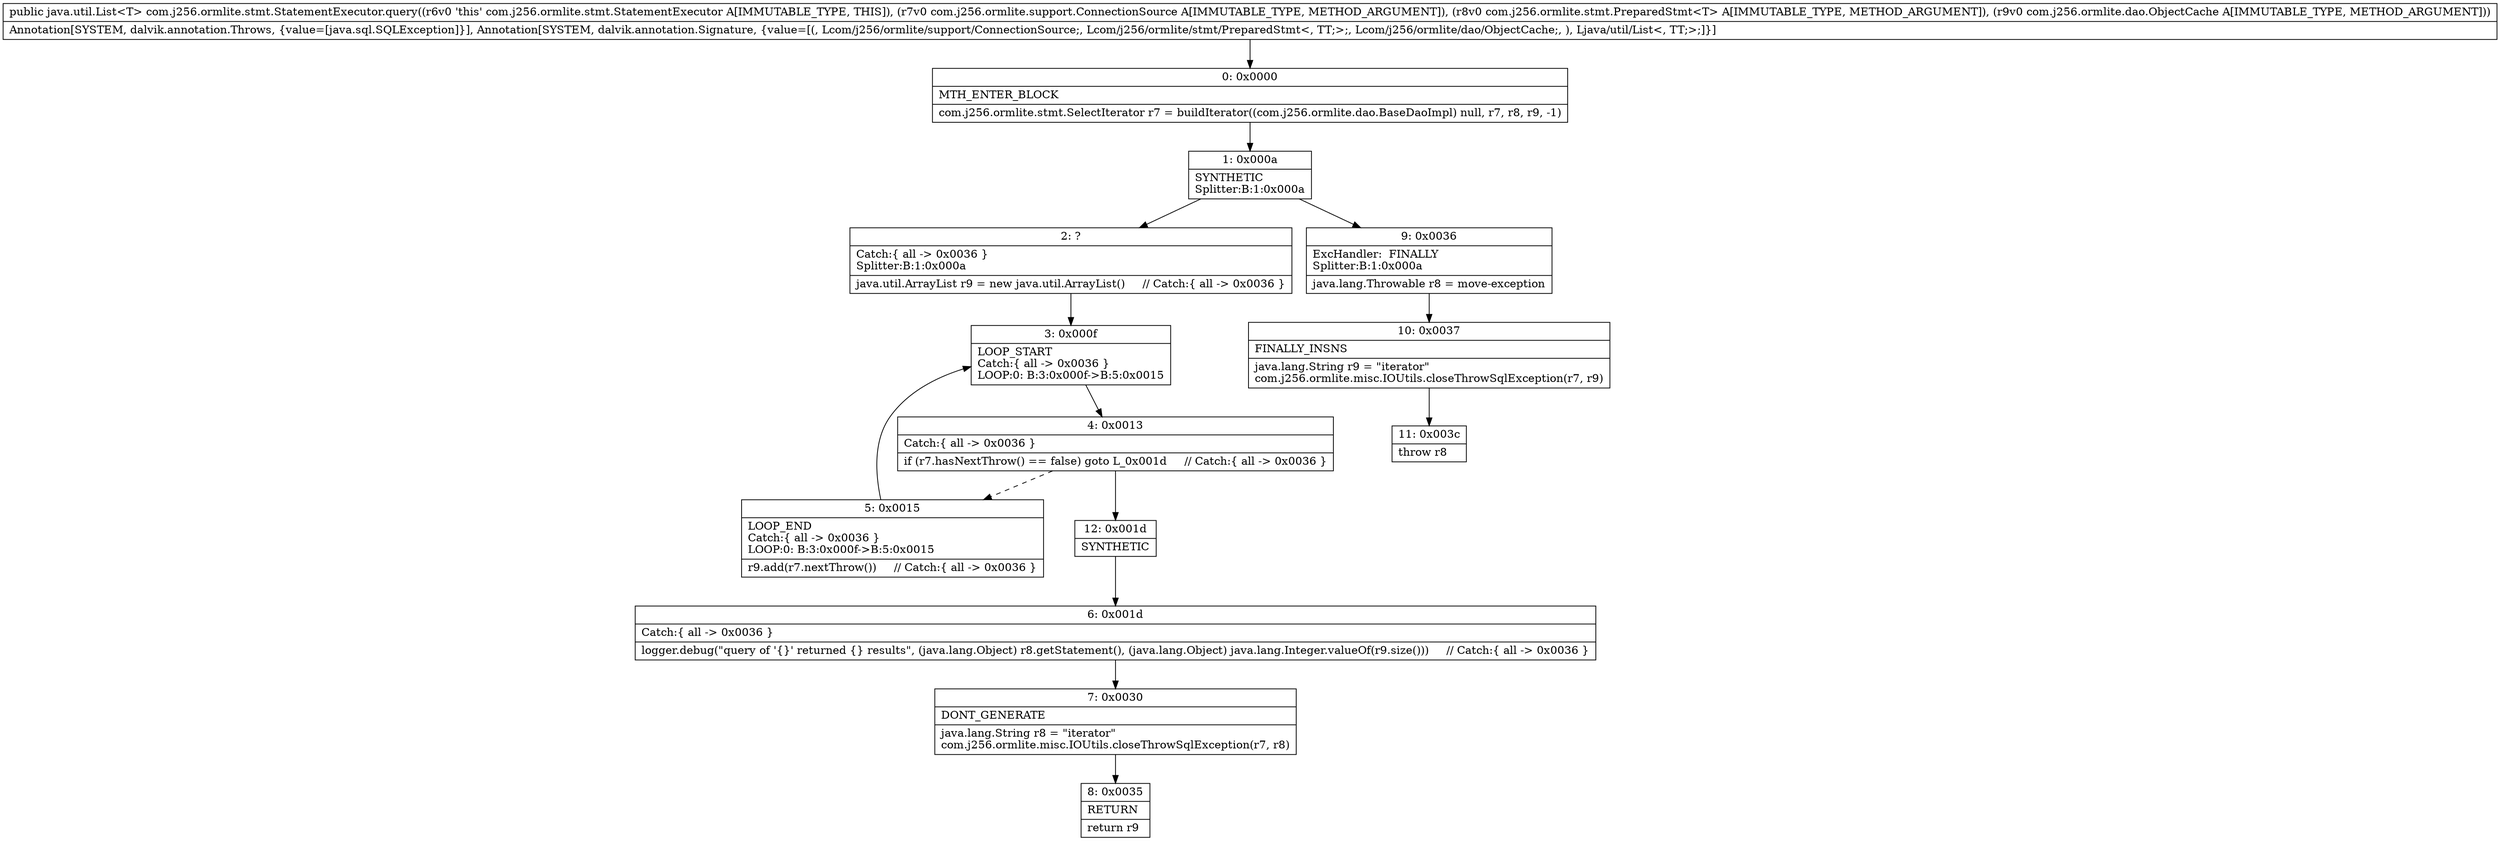 digraph "CFG forcom.j256.ormlite.stmt.StatementExecutor.query(Lcom\/j256\/ormlite\/support\/ConnectionSource;Lcom\/j256\/ormlite\/stmt\/PreparedStmt;Lcom\/j256\/ormlite\/dao\/ObjectCache;)Ljava\/util\/List;" {
Node_0 [shape=record,label="{0\:\ 0x0000|MTH_ENTER_BLOCK\l|com.j256.ormlite.stmt.SelectIterator r7 = buildIterator((com.j256.ormlite.dao.BaseDaoImpl) null, r7, r8, r9, \-1)\l}"];
Node_1 [shape=record,label="{1\:\ 0x000a|SYNTHETIC\lSplitter:B:1:0x000a\l}"];
Node_2 [shape=record,label="{2\:\ ?|Catch:\{ all \-\> 0x0036 \}\lSplitter:B:1:0x000a\l|java.util.ArrayList r9 = new java.util.ArrayList()     \/\/ Catch:\{ all \-\> 0x0036 \}\l}"];
Node_3 [shape=record,label="{3\:\ 0x000f|LOOP_START\lCatch:\{ all \-\> 0x0036 \}\lLOOP:0: B:3:0x000f\-\>B:5:0x0015\l}"];
Node_4 [shape=record,label="{4\:\ 0x0013|Catch:\{ all \-\> 0x0036 \}\l|if (r7.hasNextThrow() == false) goto L_0x001d     \/\/ Catch:\{ all \-\> 0x0036 \}\l}"];
Node_5 [shape=record,label="{5\:\ 0x0015|LOOP_END\lCatch:\{ all \-\> 0x0036 \}\lLOOP:0: B:3:0x000f\-\>B:5:0x0015\l|r9.add(r7.nextThrow())     \/\/ Catch:\{ all \-\> 0x0036 \}\l}"];
Node_6 [shape=record,label="{6\:\ 0x001d|Catch:\{ all \-\> 0x0036 \}\l|logger.debug(\"query of '\{\}' returned \{\} results\", (java.lang.Object) r8.getStatement(), (java.lang.Object) java.lang.Integer.valueOf(r9.size()))     \/\/ Catch:\{ all \-\> 0x0036 \}\l}"];
Node_7 [shape=record,label="{7\:\ 0x0030|DONT_GENERATE\l|java.lang.String r8 = \"iterator\"\lcom.j256.ormlite.misc.IOUtils.closeThrowSqlException(r7, r8)\l}"];
Node_8 [shape=record,label="{8\:\ 0x0035|RETURN\l|return r9\l}"];
Node_9 [shape=record,label="{9\:\ 0x0036|ExcHandler:  FINALLY\lSplitter:B:1:0x000a\l|java.lang.Throwable r8 = move\-exception\l}"];
Node_10 [shape=record,label="{10\:\ 0x0037|FINALLY_INSNS\l|java.lang.String r9 = \"iterator\"\lcom.j256.ormlite.misc.IOUtils.closeThrowSqlException(r7, r9)\l}"];
Node_11 [shape=record,label="{11\:\ 0x003c|throw r8\l}"];
Node_12 [shape=record,label="{12\:\ 0x001d|SYNTHETIC\l}"];
MethodNode[shape=record,label="{public java.util.List\<T\> com.j256.ormlite.stmt.StatementExecutor.query((r6v0 'this' com.j256.ormlite.stmt.StatementExecutor A[IMMUTABLE_TYPE, THIS]), (r7v0 com.j256.ormlite.support.ConnectionSource A[IMMUTABLE_TYPE, METHOD_ARGUMENT]), (r8v0 com.j256.ormlite.stmt.PreparedStmt\<T\> A[IMMUTABLE_TYPE, METHOD_ARGUMENT]), (r9v0 com.j256.ormlite.dao.ObjectCache A[IMMUTABLE_TYPE, METHOD_ARGUMENT]))  | Annotation[SYSTEM, dalvik.annotation.Throws, \{value=[java.sql.SQLException]\}], Annotation[SYSTEM, dalvik.annotation.Signature, \{value=[(, Lcom\/j256\/ormlite\/support\/ConnectionSource;, Lcom\/j256\/ormlite\/stmt\/PreparedStmt\<, TT;\>;, Lcom\/j256\/ormlite\/dao\/ObjectCache;, ), Ljava\/util\/List\<, TT;\>;]\}]\l}"];
MethodNode -> Node_0;
Node_0 -> Node_1;
Node_1 -> Node_2;
Node_1 -> Node_9;
Node_2 -> Node_3;
Node_3 -> Node_4;
Node_4 -> Node_5[style=dashed];
Node_4 -> Node_12;
Node_5 -> Node_3;
Node_6 -> Node_7;
Node_7 -> Node_8;
Node_9 -> Node_10;
Node_10 -> Node_11;
Node_12 -> Node_6;
}


